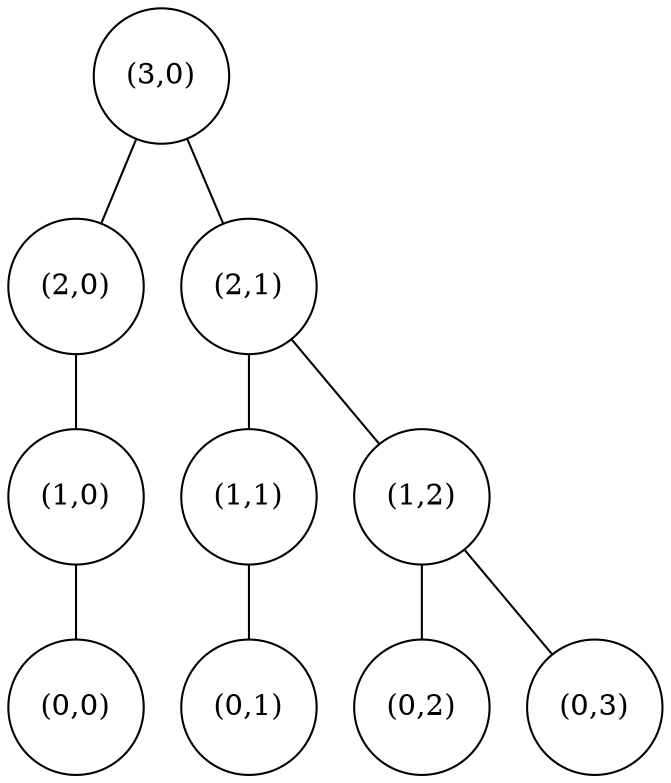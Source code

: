 graph
{
	node [shape=circle];

	A4 [label="(3,0)"];
	A3 [label="(2,0)"];
	B3 [label="(2,1)"];
	A2 [label="(1,0)"];
	B2 [label="(1,1)"];
	C2 [label="(1,2)"];

	//node [shape=box];

	A1 [label="(0,0)"];
	B1 [label="(0,1)"];
	C1 [label="(0,2)"];
	D1 [label="(0,3)"];

	A4 -- A3 -- A2 -- A1;
	A4 -- B3 -- B2 -- B1;
	B3 -- C2 -- C1;
	C2 -- D1;
}

